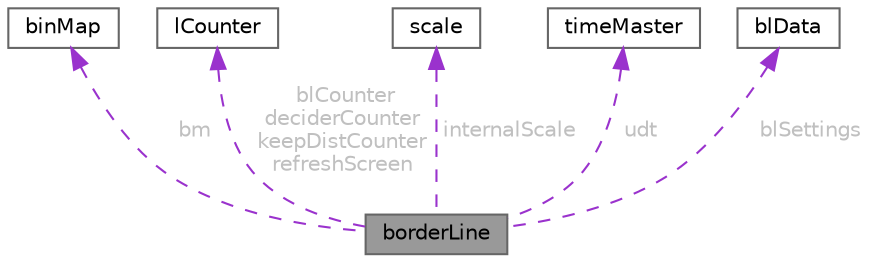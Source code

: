 digraph "borderLine"
{
 // LATEX_PDF_SIZE
  bgcolor="transparent";
  edge [fontname=Helvetica,fontsize=10,labelfontname=Helvetica,labelfontsize=10];
  node [fontname=Helvetica,fontsize=10,shape=box,height=0.2,width=0.4];
  Node1 [id="Node000001",label="borderLine",height=0.2,width=0.4,color="gray40", fillcolor="grey60", style="filled", fontcolor="black",tooltip=" "];
  Node2 -> Node1 [id="edge1_Node000001_Node000002",dir="back",color="darkorchid3",style="dashed",tooltip=" ",label=" bm",fontcolor="grey" ];
  Node2 [id="Node000002",label="binMap",height=0.2,width=0.4,color="gray40", fillcolor="white", style="filled",URL="$classbin_map.html",tooltip=" "];
  Node3 -> Node1 [id="edge2_Node000001_Node000003",dir="back",color="darkorchid3",style="dashed",tooltip=" ",label=" blCounter\ndeciderCounter\nkeepDistCounter\nrefreshScreen",fontcolor="grey" ];
  Node3 [id="Node000003",label="lCounter",height=0.2,width=0.4,color="gray40", fillcolor="white", style="filled",URL="$classl_counter.html",tooltip=" "];
  Node4 -> Node1 [id="edge3_Node000001_Node000004",dir="back",color="darkorchid3",style="dashed",tooltip=" ",label=" internalScale",fontcolor="grey" ];
  Node4 [id="Node000004",label="scale",height=0.2,width=0.4,color="gray40", fillcolor="white", style="filled",URL="$classscale.html",tooltip=" "];
  Node5 -> Node1 [id="edge4_Node000001_Node000005",dir="back",color="darkorchid3",style="dashed",tooltip=" ",label=" udt",fontcolor="grey" ];
  Node5 [id="Node000005",label="timeMaster",height=0.2,width=0.4,color="gray40", fillcolor="white", style="filled",URL="$classtime_master.html",tooltip=" "];
  Node6 -> Node1 [id="edge5_Node000001_Node000006",dir="back",color="darkorchid3",style="dashed",tooltip=" ",label=" blSettings",fontcolor="grey" ];
  Node6 [id="Node000006",label="blData",height=0.2,width=0.4,color="gray40", fillcolor="white", style="filled",URL="$structbl_data.html",tooltip=" "];
}
